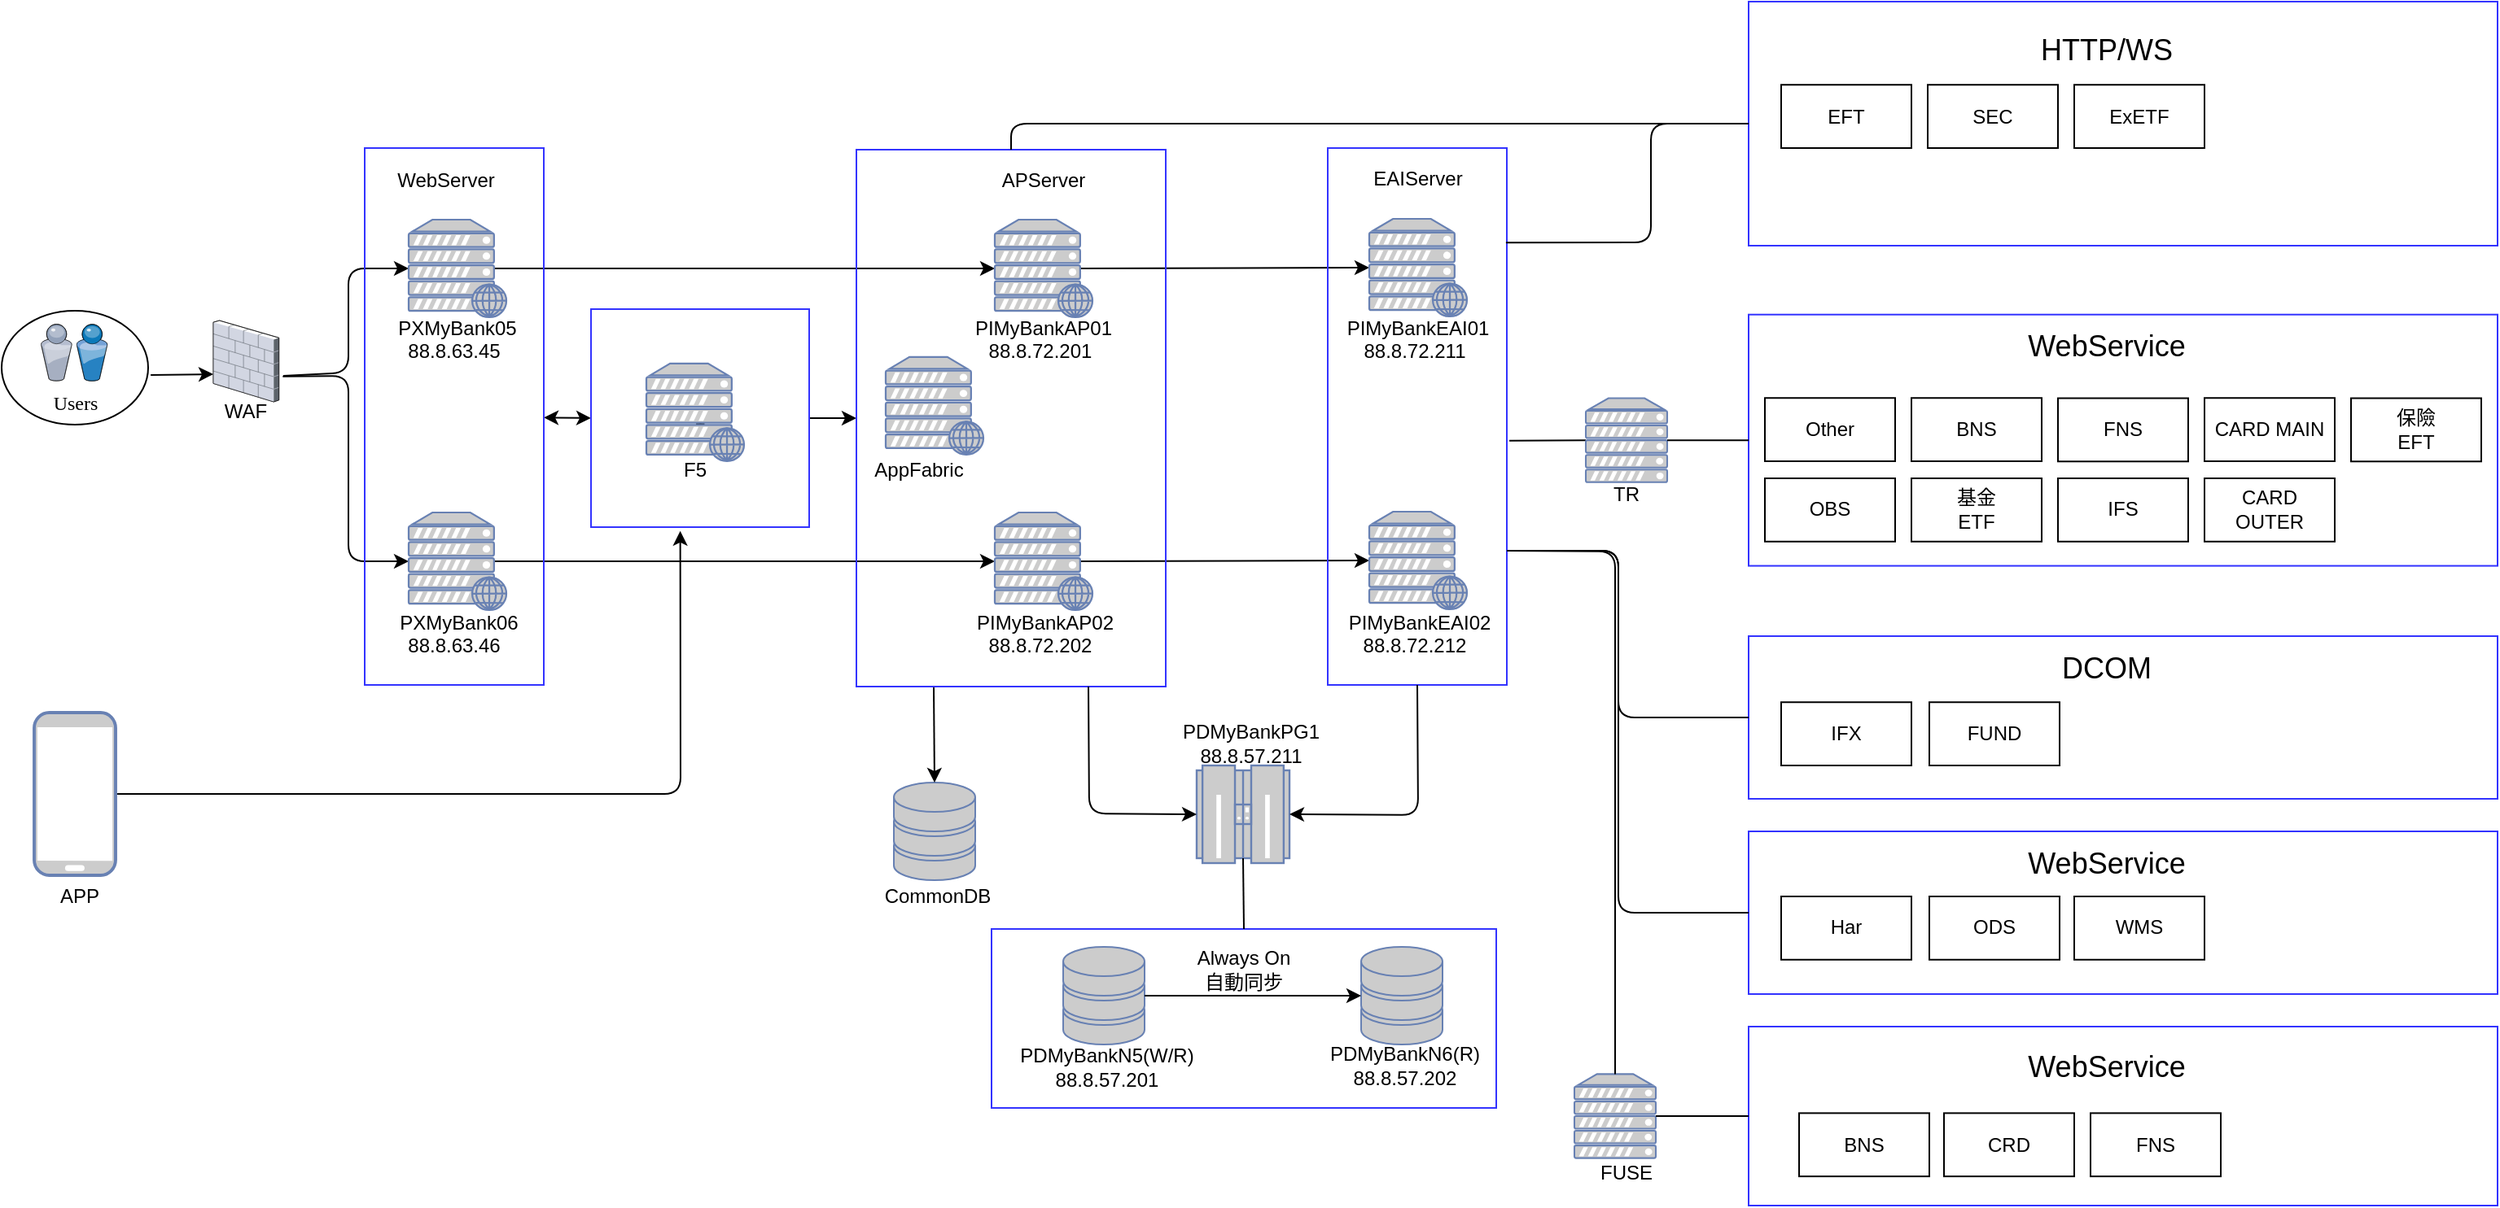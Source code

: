<mxfile version="14.6.13" type="device"><diagram id="ca4-3KPYzPScdb07qk_7" name="架構圖"><mxGraphModel dx="2946" dy="2024" grid="1" gridSize="10" guides="1" tooltips="1" connect="1" arrows="1" fold="1" page="1" pageScale="1" pageWidth="1100" pageHeight="850" background="none" math="0" shadow="0"><root><mxCell id="0"/><mxCell id="1" parent="0"/><mxCell id="9fuYJm-HqFPX96qN4TvZ-7" value="" style="group" parent="1" vertex="1" connectable="0"><mxGeometry x="10" y="-605" width="90" height="70" as="geometry"/></mxCell><mxCell id="9fuYJm-HqFPX96qN4TvZ-1" value="" style="ellipse;whiteSpace=wrap;html=1;rounded=0;shadow=0;comic=0;strokeWidth=1;fontFamily=Verdana;" parent="9fuYJm-HqFPX96qN4TvZ-7" vertex="1"><mxGeometry width="90" height="70" as="geometry"/></mxCell><mxCell id="9fuYJm-HqFPX96qN4TvZ-2" value="Users" style="verticalLabelPosition=bottom;aspect=fixed;html=1;verticalAlign=top;strokeColor=none;shape=mxgraph.citrix.users;rounded=0;shadow=0;comic=0;fontFamily=Verdana;" parent="9fuYJm-HqFPX96qN4TvZ-7" vertex="1"><mxGeometry x="24.085" y="8.298" width="40.88" height="34.859" as="geometry"/></mxCell><mxCell id="EtB4GabZAlz10jmlGx-j-17" value="" style="endArrow=classic;html=1;exitX=1.017;exitY=0.564;exitDx=0;exitDy=0;exitPerimeter=0;" parent="1" source="9fuYJm-HqFPX96qN4TvZ-1" edge="1"><mxGeometry width="50" height="50" relative="1" as="geometry"><mxPoint x="110" y="-564" as="sourcePoint"/><mxPoint x="140" y="-566" as="targetPoint"/></mxGeometry></mxCell><mxCell id="z0o8MMnJ5q1wdeG9V6vi-1" value="" style="endArrow=classic;html=1;entryX=0;entryY=0.5;entryDx=0;entryDy=0;entryPerimeter=0;exitX=1.058;exitY=0.687;exitDx=0;exitDy=0;exitPerimeter=0;" parent="1" edge="1"><mxGeometry width="50" height="50" relative="1" as="geometry"><mxPoint x="182.669" y="-564.65" as="sourcePoint"/><mxPoint x="260" y="-451" as="targetPoint"/><Array as="points"><mxPoint x="223" y="-565"/><mxPoint x="223" y="-495"/><mxPoint x="223" y="-451"/></Array></mxGeometry></mxCell><mxCell id="z0o8MMnJ5q1wdeG9V6vi-2" value="" style="endArrow=classic;html=1;entryX=0;entryY=0.5;entryDx=0;entryDy=0;entryPerimeter=0;" parent="1" target="9fuYJm-HqFPX96qN4TvZ-5" edge="1"><mxGeometry width="50" height="50" relative="1" as="geometry"><mxPoint x="183" y="-565" as="sourcePoint"/><mxPoint x="563" y="-495" as="targetPoint"/><Array as="points"><mxPoint x="223" y="-567"/><mxPoint x="223" y="-631"/></Array></mxGeometry></mxCell><mxCell id="z0o8MMnJ5q1wdeG9V6vi-3" value="" style="endArrow=classic;html=1;exitX=0.88;exitY=0.5;exitDx=0;exitDy=0;exitPerimeter=0;" parent="1" source="9fuYJm-HqFPX96qN4TvZ-5" target="EtB4GabZAlz10jmlGx-j-10" edge="1"><mxGeometry width="50" height="50" relative="1" as="geometry"><mxPoint x="323" y="-633" as="sourcePoint"/><mxPoint x="393" y="-625" as="targetPoint"/></mxGeometry></mxCell><mxCell id="z0o8MMnJ5q1wdeG9V6vi-4" value="" style="endArrow=classic;html=1;exitX=0.88;exitY=0.5;exitDx=0;exitDy=0;exitPerimeter=0;" parent="1" source="9fuYJm-HqFPX96qN4TvZ-6" target="EtB4GabZAlz10jmlGx-j-14" edge="1"><mxGeometry width="50" height="50" relative="1" as="geometry"><mxPoint x="513" y="-477" as="sourcePoint"/><mxPoint x="563" y="-527" as="targetPoint"/></mxGeometry></mxCell><mxCell id="z0o8MMnJ5q1wdeG9V6vi-32" value="" style="group" parent="1" vertex="1" connectable="0"><mxGeometry x="233" y="-705" width="110" height="330" as="geometry"/></mxCell><mxCell id="EtB4GabZAlz10jmlGx-j-4" value="" style="group" parent="z0o8MMnJ5q1wdeG9V6vi-32" vertex="1" connectable="0"><mxGeometry x="12" y="44" width="90" height="95" as="geometry"/></mxCell><mxCell id="9fuYJm-HqFPX96qN4TvZ-5" value="" style="fontColor=#0066CC;verticalAlign=top;verticalLabelPosition=bottom;labelPosition=center;align=center;html=1;outlineConnect=0;fillColor=#CCCCCC;strokeColor=#6881B3;gradientColor=none;gradientDirection=north;strokeWidth=2;shape=mxgraph.networks.web_server;" parent="EtB4GabZAlz10jmlGx-j-4" vertex="1"><mxGeometry x="15" width="60" height="60" as="geometry"/></mxCell><mxCell id="EtB4GabZAlz10jmlGx-j-2" value="PXMyBank05" style="text;html=1;strokeColor=none;fillColor=none;align=center;verticalAlign=middle;whiteSpace=wrap;rounded=0;" parent="EtB4GabZAlz10jmlGx-j-4" vertex="1"><mxGeometry y="57" width="90" height="20" as="geometry"/></mxCell><mxCell id="EtB4GabZAlz10jmlGx-j-3" value="88.8.63.45" style="text;html=1;strokeColor=none;fillColor=none;align=center;verticalAlign=middle;whiteSpace=wrap;rounded=0;" parent="EtB4GabZAlz10jmlGx-j-4" vertex="1"><mxGeometry x="8" y="71" width="70" height="20" as="geometry"/></mxCell><mxCell id="EtB4GabZAlz10jmlGx-j-8" value="" style="group" parent="z0o8MMnJ5q1wdeG9V6vi-32" vertex="1" connectable="0"><mxGeometry x="15" y="224" width="83" height="92" as="geometry"/></mxCell><mxCell id="9fuYJm-HqFPX96qN4TvZ-6" value="" style="fontColor=#0066CC;verticalAlign=top;verticalLabelPosition=bottom;labelPosition=center;align=center;html=1;outlineConnect=0;fillColor=#CCCCCC;strokeColor=#6881B3;gradientColor=none;gradientDirection=north;strokeWidth=2;shape=mxgraph.networks.web_server;" parent="EtB4GabZAlz10jmlGx-j-8" vertex="1"><mxGeometry x="12" width="60" height="60" as="geometry"/></mxCell><mxCell id="EtB4GabZAlz10jmlGx-j-6" value="PXMyBank06" style="text;html=1;strokeColor=none;fillColor=none;align=center;verticalAlign=middle;whiteSpace=wrap;rounded=0;" parent="EtB4GabZAlz10jmlGx-j-8" vertex="1"><mxGeometry x="3" y="58" width="80" height="20" as="geometry"/></mxCell><mxCell id="EtB4GabZAlz10jmlGx-j-7" value="88.8.63.46" style="text;html=1;strokeColor=none;fillColor=none;align=center;verticalAlign=middle;whiteSpace=wrap;rounded=0;" parent="EtB4GabZAlz10jmlGx-j-8" vertex="1"><mxGeometry y="72" width="80" height="20" as="geometry"/></mxCell><mxCell id="z0o8MMnJ5q1wdeG9V6vi-8" value="WebServer" style="text;html=1;strokeColor=none;fillColor=none;align=center;verticalAlign=middle;whiteSpace=wrap;rounded=0;" parent="z0o8MMnJ5q1wdeG9V6vi-32" vertex="1"><mxGeometry x="30" y="10" width="40" height="20" as="geometry"/></mxCell><mxCell id="z0o8MMnJ5q1wdeG9V6vi-38" value="" style="group" parent="1" vertex="1" connectable="0"><mxGeometry x="558" y="-315" width="50" height="80" as="geometry"/></mxCell><mxCell id="z0o8MMnJ5q1wdeG9V6vi-39" value="" style="fontColor=#0066CC;verticalAlign=top;verticalLabelPosition=bottom;labelPosition=center;align=center;html=1;outlineConnect=0;fillColor=#CCCCCC;strokeColor=#6881B3;gradientColor=none;gradientDirection=north;strokeWidth=2;shape=mxgraph.networks.storage;" parent="z0o8MMnJ5q1wdeG9V6vi-38" vertex="1"><mxGeometry width="50" height="60" as="geometry"/></mxCell><mxCell id="z0o8MMnJ5q1wdeG9V6vi-40" value="CommonDB" style="text;html=1;strokeColor=none;fillColor=none;align=center;verticalAlign=middle;whiteSpace=wrap;rounded=0;" parent="z0o8MMnJ5q1wdeG9V6vi-38" vertex="1"><mxGeometry x="7" y="60" width="40" height="20" as="geometry"/></mxCell><mxCell id="z0o8MMnJ5q1wdeG9V6vi-42" value="" style="endArrow=classic;html=1;exitX=0.25;exitY=1;exitDx=0;exitDy=0;entryX=0.5;entryY=0;entryDx=0;entryDy=0;entryPerimeter=0;" parent="1" source="z0o8MMnJ5q1wdeG9V6vi-69" target="z0o8MMnJ5q1wdeG9V6vi-39" edge="1"><mxGeometry width="50" height="50" relative="1" as="geometry"><mxPoint x="622.5" y="-375" as="sourcePoint"/><mxPoint x="685" y="-335" as="targetPoint"/></mxGeometry></mxCell><mxCell id="z0o8MMnJ5q1wdeG9V6vi-55" value="" style="endArrow=classic;html=1;exitX=1;exitY=0.5;exitDx=0;exitDy=0;exitPerimeter=0;entryX=0.409;entryY=1.018;entryDx=0;entryDy=0;entryPerimeter=0;" parent="1" source="z0o8MMnJ5q1wdeG9V6vi-33" target="z0o8MMnJ5q1wdeG9V6vi-53" edge="1"><mxGeometry width="50" height="50" relative="1" as="geometry"><mxPoint x="163" y="-765" as="sourcePoint"/><mxPoint x="543" y="-475" as="targetPoint"/><Array as="points"><mxPoint x="427" y="-308"/></Array></mxGeometry></mxCell><mxCell id="z0o8MMnJ5q1wdeG9V6vi-58" value="" style="endArrow=classic;startArrow=classic;html=1;entryX=0;entryY=0.5;entryDx=0;entryDy=0;" parent="1" source="z0o8MMnJ5q1wdeG9V6vi-7" target="z0o8MMnJ5q1wdeG9V6vi-53" edge="1"><mxGeometry width="50" height="50" relative="1" as="geometry"><mxPoint x="383" y="-715" as="sourcePoint"/><mxPoint x="223" y="-305" as="targetPoint"/></mxGeometry></mxCell><mxCell id="z0o8MMnJ5q1wdeG9V6vi-63" value="" style="group" parent="1" vertex="1" connectable="0"><mxGeometry x="30" y="-358" width="50" height="123" as="geometry"/></mxCell><mxCell id="z0o8MMnJ5q1wdeG9V6vi-33" value="" style="fontColor=#0066CC;verticalAlign=top;verticalLabelPosition=bottom;labelPosition=center;align=center;html=1;outlineConnect=0;fillColor=#CCCCCC;strokeColor=#6881B3;gradientColor=none;gradientDirection=north;strokeWidth=2;shape=mxgraph.networks.mobile;" parent="z0o8MMnJ5q1wdeG9V6vi-63" vertex="1"><mxGeometry width="50" height="100" as="geometry"/></mxCell><mxCell id="z0o8MMnJ5q1wdeG9V6vi-62" value="APP" style="text;html=1;strokeColor=none;fillColor=none;align=center;verticalAlign=middle;whiteSpace=wrap;rounded=0;" parent="z0o8MMnJ5q1wdeG9V6vi-63" vertex="1"><mxGeometry x="8" y="103" width="40" height="20" as="geometry"/></mxCell><mxCell id="z0o8MMnJ5q1wdeG9V6vi-7" value="" style="rounded=0;whiteSpace=wrap;html=1;fillColor=none;strokeColor=#3333FF;" parent="1" vertex="1"><mxGeometry x="233" y="-705" width="110" height="330" as="geometry"/></mxCell><mxCell id="z0o8MMnJ5q1wdeG9V6vi-66" value="" style="endArrow=classic;html=1;exitX=0.88;exitY=0.5;exitDx=0;exitDy=0;exitPerimeter=0;entryX=0;entryY=0.5;entryDx=0;entryDy=0;entryPerimeter=0;" parent="1" source="EtB4GabZAlz10jmlGx-j-10" target="z0o8MMnJ5q1wdeG9V6vi-44" edge="1"><mxGeometry width="50" height="50" relative="1" as="geometry"><mxPoint x="724.96" y="-624.91" as="sourcePoint"/><mxPoint x="835" y="-625" as="targetPoint"/></mxGeometry></mxCell><mxCell id="z0o8MMnJ5q1wdeG9V6vi-68" value="" style="endArrow=classic;html=1;exitX=0.88;exitY=0.5;exitDx=0;exitDy=0;exitPerimeter=0;entryX=0;entryY=0.5;entryDx=0;entryDy=0;entryPerimeter=0;" parent="1" source="EtB4GabZAlz10jmlGx-j-14" target="z0o8MMnJ5q1wdeG9V6vi-48" edge="1"><mxGeometry width="50" height="50" relative="1" as="geometry"><mxPoint x="725" y="-475" as="sourcePoint"/><mxPoint x="775" y="-525" as="targetPoint"/></mxGeometry></mxCell><mxCell id="z0o8MMnJ5q1wdeG9V6vi-72" value="" style="group" parent="1" vertex="1" connectable="0"><mxGeometry x="824.5" y="-705" width="110" height="330" as="geometry"/></mxCell><mxCell id="z0o8MMnJ5q1wdeG9V6vi-43" value="" style="group" parent="z0o8MMnJ5q1wdeG9V6vi-72" vertex="1" connectable="0"><mxGeometry x="10.5" y="43.5" width="90" height="95" as="geometry"/></mxCell><mxCell id="z0o8MMnJ5q1wdeG9V6vi-44" value="" style="fontColor=#0066CC;verticalAlign=top;verticalLabelPosition=bottom;labelPosition=center;align=center;html=1;outlineConnect=0;fillColor=#CCCCCC;strokeColor=#6881B3;gradientColor=none;gradientDirection=north;strokeWidth=2;shape=mxgraph.networks.web_server;" parent="z0o8MMnJ5q1wdeG9V6vi-43" vertex="1"><mxGeometry x="15" width="60" height="60" as="geometry"/></mxCell><mxCell id="z0o8MMnJ5q1wdeG9V6vi-45" value="PIMyBankEAI01" style="text;html=1;strokeColor=none;fillColor=none;align=center;verticalAlign=middle;whiteSpace=wrap;rounded=0;" parent="z0o8MMnJ5q1wdeG9V6vi-43" vertex="1"><mxGeometry y="57" width="90" height="20" as="geometry"/></mxCell><mxCell id="z0o8MMnJ5q1wdeG9V6vi-46" value="88.8.72.211" style="text;html=1;strokeColor=none;fillColor=none;align=center;verticalAlign=middle;whiteSpace=wrap;rounded=0;" parent="z0o8MMnJ5q1wdeG9V6vi-43" vertex="1"><mxGeometry x="8" y="71" width="70" height="20" as="geometry"/></mxCell><mxCell id="z0o8MMnJ5q1wdeG9V6vi-47" value="" style="group" parent="z0o8MMnJ5q1wdeG9V6vi-72" vertex="1" connectable="0"><mxGeometry x="13.5" y="223.5" width="83" height="92" as="geometry"/></mxCell><mxCell id="z0o8MMnJ5q1wdeG9V6vi-48" value="" style="fontColor=#0066CC;verticalAlign=top;verticalLabelPosition=bottom;labelPosition=center;align=center;html=1;outlineConnect=0;fillColor=#CCCCCC;strokeColor=#6881B3;gradientColor=none;gradientDirection=north;strokeWidth=2;shape=mxgraph.networks.web_server;" parent="z0o8MMnJ5q1wdeG9V6vi-47" vertex="1"><mxGeometry x="12" width="60" height="60" as="geometry"/></mxCell><mxCell id="z0o8MMnJ5q1wdeG9V6vi-49" value="PIMyBankEAI02" style="text;html=1;strokeColor=none;fillColor=none;align=center;verticalAlign=middle;whiteSpace=wrap;rounded=0;" parent="z0o8MMnJ5q1wdeG9V6vi-47" vertex="1"><mxGeometry x="3" y="58" width="80" height="20" as="geometry"/></mxCell><mxCell id="z0o8MMnJ5q1wdeG9V6vi-50" value="88.8.72.212" style="text;html=1;strokeColor=none;fillColor=none;align=center;verticalAlign=middle;whiteSpace=wrap;rounded=0;" parent="z0o8MMnJ5q1wdeG9V6vi-47" vertex="1"><mxGeometry y="72" width="80" height="20" as="geometry"/></mxCell><mxCell id="z0o8MMnJ5q1wdeG9V6vi-52" value="EAIServer" style="text;html=1;strokeColor=none;fillColor=none;align=center;verticalAlign=middle;whiteSpace=wrap;rounded=0;" parent="z0o8MMnJ5q1wdeG9V6vi-72" vertex="1"><mxGeometry x="35" y="8.5" width="40" height="20" as="geometry"/></mxCell><mxCell id="z0o8MMnJ5q1wdeG9V6vi-71" value="" style="rounded=0;whiteSpace=wrap;html=1;strokeColor=#3333FF;fillColor=none;" parent="z0o8MMnJ5q1wdeG9V6vi-72" vertex="1"><mxGeometry width="110" height="330" as="geometry"/></mxCell><mxCell id="z0o8MMnJ5q1wdeG9V6vi-76" value="" style="group" parent="1" vertex="1" connectable="0"><mxGeometry x="140" y="-599" width="40.33" height="66" as="geometry"/></mxCell><mxCell id="z0o8MMnJ5q1wdeG9V6vi-75" value="" style="verticalLabelPosition=bottom;aspect=fixed;html=1;verticalAlign=top;strokeColor=none;align=center;outlineConnect=0;shape=mxgraph.citrix.firewall;fillColor=none;" parent="z0o8MMnJ5q1wdeG9V6vi-76" vertex="1"><mxGeometry width="40.33" height="50" as="geometry"/></mxCell><mxCell id="EtB4GabZAlz10jmlGx-j-1" value="WAF" style="text;html=1;strokeColor=none;fillColor=none;align=center;verticalAlign=middle;whiteSpace=wrap;rounded=0;" parent="z0o8MMnJ5q1wdeG9V6vi-76" vertex="1"><mxGeometry x="0.33" y="46" width="40" height="20" as="geometry"/></mxCell><mxCell id="z0o8MMnJ5q1wdeG9V6vi-77" value="" style="endArrow=classic;html=1;exitX=1;exitY=0.5;exitDx=0;exitDy=0;entryX=0;entryY=0.5;entryDx=0;entryDy=0;" parent="1" source="z0o8MMnJ5q1wdeG9V6vi-53" target="z0o8MMnJ5q1wdeG9V6vi-69" edge="1"><mxGeometry width="50" height="50" relative="1" as="geometry"><mxPoint x="546" y="-540" as="sourcePoint"/><mxPoint x="442" y="-295" as="targetPoint"/></mxGeometry></mxCell><mxCell id="EtB4GabZAlz10jmlGx-j-9" value="" style="group" parent="1" vertex="1" connectable="0"><mxGeometry x="605" y="-661" width="90" height="95" as="geometry"/></mxCell><mxCell id="EtB4GabZAlz10jmlGx-j-10" value="" style="fontColor=#0066CC;verticalAlign=top;verticalLabelPosition=bottom;labelPosition=center;align=center;html=1;outlineConnect=0;fillColor=#CCCCCC;strokeColor=#6881B3;gradientColor=none;gradientDirection=north;strokeWidth=2;shape=mxgraph.networks.web_server;" parent="EtB4GabZAlz10jmlGx-j-9" vertex="1"><mxGeometry x="15" width="60" height="60" as="geometry"/></mxCell><mxCell id="EtB4GabZAlz10jmlGx-j-11" value="PIMyBankAP01&lt;br&gt;" style="text;html=1;strokeColor=none;fillColor=none;align=center;verticalAlign=middle;whiteSpace=wrap;rounded=0;" parent="EtB4GabZAlz10jmlGx-j-9" vertex="1"><mxGeometry y="57" width="90" height="20" as="geometry"/></mxCell><mxCell id="EtB4GabZAlz10jmlGx-j-12" value="88.8.72.201" style="text;html=1;strokeColor=none;fillColor=none;align=center;verticalAlign=middle;whiteSpace=wrap;rounded=0;" parent="EtB4GabZAlz10jmlGx-j-9" vertex="1"><mxGeometry x="8" y="71" width="70" height="20" as="geometry"/></mxCell><mxCell id="EtB4GabZAlz10jmlGx-j-13" value="" style="group" parent="1" vertex="1" connectable="0"><mxGeometry x="608" y="-481" width="83" height="92" as="geometry"/></mxCell><mxCell id="EtB4GabZAlz10jmlGx-j-14" value="" style="fontColor=#0066CC;verticalAlign=top;verticalLabelPosition=bottom;labelPosition=center;align=center;html=1;outlineConnect=0;fillColor=#CCCCCC;strokeColor=#6881B3;gradientColor=none;gradientDirection=north;strokeWidth=2;shape=mxgraph.networks.web_server;" parent="EtB4GabZAlz10jmlGx-j-13" vertex="1"><mxGeometry x="12" width="60" height="60" as="geometry"/></mxCell><mxCell id="EtB4GabZAlz10jmlGx-j-15" value="PIMyBankAP02" style="text;html=1;strokeColor=none;fillColor=none;align=center;verticalAlign=middle;whiteSpace=wrap;rounded=0;" parent="EtB4GabZAlz10jmlGx-j-13" vertex="1"><mxGeometry x="3" y="58" width="80" height="20" as="geometry"/></mxCell><mxCell id="EtB4GabZAlz10jmlGx-j-16" value="88.8.72.202" style="text;html=1;strokeColor=none;fillColor=none;align=center;verticalAlign=middle;whiteSpace=wrap;rounded=0;" parent="EtB4GabZAlz10jmlGx-j-13" vertex="1"><mxGeometry y="72" width="80" height="20" as="geometry"/></mxCell><mxCell id="z0o8MMnJ5q1wdeG9V6vi-10" value="APServer" style="text;html=1;strokeColor=none;fillColor=none;align=center;verticalAlign=middle;whiteSpace=wrap;rounded=0;" parent="1" vertex="1"><mxGeometry x="629.5" y="-695" width="40" height="20" as="geometry"/></mxCell><mxCell id="z0o8MMnJ5q1wdeG9V6vi-69" value="" style="rounded=0;whiteSpace=wrap;html=1;strokeColor=#3333FF;fillColor=none;" parent="1" vertex="1"><mxGeometry x="535" y="-704" width="190" height="330" as="geometry"/></mxCell><mxCell id="z0o8MMnJ5q1wdeG9V6vi-6" value="F5" style="text;html=1;strokeColor=none;fillColor=none;align=center;verticalAlign=middle;whiteSpace=wrap;rounded=0;" parent="1" vertex="1"><mxGeometry x="416" y="-516.62" width="40" height="20" as="geometry"/></mxCell><mxCell id="z0o8MMnJ5q1wdeG9V6vi-28" value="" style="fontColor=#0066CC;verticalAlign=top;verticalLabelPosition=bottom;labelPosition=center;align=center;html=1;outlineConnect=0;fillColor=#CCCCCC;strokeColor=#6881B3;gradientColor=none;gradientDirection=north;strokeWidth=2;shape=mxgraph.networks.web_server;" parent="1" vertex="1"><mxGeometry x="553" y="-576.62" width="60" height="60" as="geometry"/></mxCell><mxCell id="z0o8MMnJ5q1wdeG9V6vi-29" value="AppFabric" style="text;html=1;strokeColor=none;fillColor=none;align=center;verticalAlign=middle;whiteSpace=wrap;rounded=0;" parent="1" vertex="1"><mxGeometry x="542" y="-512.62" width="63" height="12" as="geometry"/></mxCell><mxCell id="z0o8MMnJ5q1wdeG9V6vi-53" value="1" style="whiteSpace=wrap;html=1;aspect=fixed;strokeColor=#3333FF;fillColor=none;" parent="1" vertex="1"><mxGeometry x="372" y="-606" width="134" height="134" as="geometry"/></mxCell><mxCell id="z0o8MMnJ5q1wdeG9V6vi-87" value="" style="fontColor=#0066CC;verticalAlign=top;verticalLabelPosition=bottom;labelPosition=center;align=center;html=1;outlineConnect=0;fillColor=#CCCCCC;strokeColor=#6881B3;gradientColor=none;gradientDirection=north;strokeWidth=2;shape=mxgraph.networks.web_server;" parent="1" vertex="1"><mxGeometry x="406" y="-572.62" width="60" height="60" as="geometry"/></mxCell><mxCell id="z0o8MMnJ5q1wdeG9V6vi-90" value="" style="fontColor=#0066CC;verticalAlign=top;verticalLabelPosition=bottom;labelPosition=center;align=center;html=1;outlineConnect=0;fillColor=#CCCCCC;strokeColor=#6881B3;gradientColor=none;gradientDirection=north;strokeWidth=2;shape=mxgraph.networks.mainframe;" parent="1" vertex="1"><mxGeometry x="744" y="-325.5" width="57" height="60" as="geometry"/></mxCell><mxCell id="z0o8MMnJ5q1wdeG9V6vi-91" value="" style="endArrow=classic;html=1;exitX=0.75;exitY=1;exitDx=0;exitDy=0;entryX=0;entryY=0.5;entryDx=0;entryDy=0;entryPerimeter=0;" parent="1" source="z0o8MMnJ5q1wdeG9V6vi-69" target="z0o8MMnJ5q1wdeG9V6vi-90" edge="1"><mxGeometry width="50" height="50" relative="1" as="geometry"><mxPoint x="772" y="-265" as="sourcePoint"/><mxPoint x="822" y="-315" as="targetPoint"/><Array as="points"><mxPoint x="678" y="-296"/></Array></mxGeometry></mxCell><mxCell id="z0o8MMnJ5q1wdeG9V6vi-94" value="PDMyBankPG1&lt;br&gt;88.8.57.211" style="text;html=1;strokeColor=none;fillColor=none;align=center;verticalAlign=middle;whiteSpace=wrap;rounded=0;" parent="1" vertex="1"><mxGeometry x="744" y="-349" width="67" height="20" as="geometry"/></mxCell><mxCell id="z0o8MMnJ5q1wdeG9V6vi-95" value="" style="endArrow=classic;html=1;exitX=0.5;exitY=1;exitDx=0;exitDy=0;entryX=1;entryY=0.5;entryDx=0;entryDy=0;entryPerimeter=0;" parent="1" source="z0o8MMnJ5q1wdeG9V6vi-71" target="z0o8MMnJ5q1wdeG9V6vi-90" edge="1"><mxGeometry width="50" height="50" relative="1" as="geometry"><mxPoint x="892" y="-255" as="sourcePoint"/><mxPoint x="942" y="-305" as="targetPoint"/><Array as="points"><mxPoint x="880" y="-295"/></Array></mxGeometry></mxCell><mxCell id="z0o8MMnJ5q1wdeG9V6vi-101" value="" style="group" parent="1" vertex="1" connectable="0"><mxGeometry x="618" y="-225" width="310" height="110" as="geometry"/></mxCell><mxCell id="z0o8MMnJ5q1wdeG9V6vi-83" value="" style="fontColor=#0066CC;verticalAlign=top;verticalLabelPosition=bottom;labelPosition=center;align=center;html=1;outlineConnect=0;fillColor=#CCCCCC;strokeColor=#6881B3;gradientColor=none;gradientDirection=north;strokeWidth=2;shape=mxgraph.networks.storage;" parent="z0o8MMnJ5q1wdeG9V6vi-101" vertex="1"><mxGeometry x="44" y="11" width="50" height="60" as="geometry"/></mxCell><mxCell id="z0o8MMnJ5q1wdeG9V6vi-84" value="PDMyBankN5(W/R)&lt;br&gt;88.8.57.201" style="text;html=1;strokeColor=none;fillColor=none;align=center;verticalAlign=middle;whiteSpace=wrap;rounded=0;" parent="z0o8MMnJ5q1wdeG9V6vi-101" vertex="1"><mxGeometry x="51" y="75" width="40" height="20" as="geometry"/></mxCell><mxCell id="z0o8MMnJ5q1wdeG9V6vi-85" value="" style="fontColor=#0066CC;verticalAlign=top;verticalLabelPosition=bottom;labelPosition=center;align=center;html=1;outlineConnect=0;fillColor=#CCCCCC;strokeColor=#6881B3;gradientColor=none;gradientDirection=north;strokeWidth=2;shape=mxgraph.networks.storage;" parent="z0o8MMnJ5q1wdeG9V6vi-101" vertex="1"><mxGeometry x="227" y="11" width="50" height="60" as="geometry"/></mxCell><mxCell id="z0o8MMnJ5q1wdeG9V6vi-86" value="PDMyBankN6(R)&lt;br&gt;88.8.57.202" style="text;html=1;strokeColor=none;fillColor=none;align=center;verticalAlign=middle;whiteSpace=wrap;rounded=0;" parent="z0o8MMnJ5q1wdeG9V6vi-101" vertex="1"><mxGeometry x="234" y="74" width="40" height="20" as="geometry"/></mxCell><mxCell id="z0o8MMnJ5q1wdeG9V6vi-98" value="" style="endArrow=classic;html=1;entryX=0;entryY=0.5;entryDx=0;entryDy=0;entryPerimeter=0;exitX=1;exitY=0.5;exitDx=0;exitDy=0;exitPerimeter=0;" parent="z0o8MMnJ5q1wdeG9V6vi-101" source="z0o8MMnJ5q1wdeG9V6vi-83" target="z0o8MMnJ5q1wdeG9V6vi-85" edge="1"><mxGeometry width="50" height="50" relative="1" as="geometry"><mxPoint x="-51" y="110" as="sourcePoint"/><mxPoint x="-1" y="60" as="targetPoint"/></mxGeometry></mxCell><mxCell id="z0o8MMnJ5q1wdeG9V6vi-99" value="Always On&lt;br&gt;自動同步" style="text;html=1;strokeColor=none;fillColor=none;align=center;verticalAlign=middle;whiteSpace=wrap;rounded=0;" parent="z0o8MMnJ5q1wdeG9V6vi-101" vertex="1"><mxGeometry x="114.5" y="15" width="80" height="20" as="geometry"/></mxCell><mxCell id="z0o8MMnJ5q1wdeG9V6vi-100" value="" style="rounded=0;whiteSpace=wrap;html=1;strokeColor=#3333FF;fillColor=none;" parent="z0o8MMnJ5q1wdeG9V6vi-101" vertex="1"><mxGeometry width="310" height="110" as="geometry"/></mxCell><mxCell id="z0o8MMnJ5q1wdeG9V6vi-102" value="" style="endArrow=none;html=1;entryX=0.5;entryY=0.95;entryDx=0;entryDy=0;entryPerimeter=0;exitX=0.5;exitY=0;exitDx=0;exitDy=0;" parent="1" source="z0o8MMnJ5q1wdeG9V6vi-100" target="z0o8MMnJ5q1wdeG9V6vi-90" edge="1"><mxGeometry width="50" height="50" relative="1" as="geometry"><mxPoint x="682" y="-225" as="sourcePoint"/><mxPoint x="732" y="-275" as="targetPoint"/></mxGeometry></mxCell><mxCell id="z0o8MMnJ5q1wdeG9V6vi-107" value="" style="endArrow=none;html=1;exitX=1.014;exitY=0.545;exitDx=0;exitDy=0;exitPerimeter=0;" parent="1" source="z0o8MMnJ5q1wdeG9V6vi-71" target="z0o8MMnJ5q1wdeG9V6vi-103" edge="1"><mxGeometry width="50" height="50" relative="1" as="geometry"><mxPoint x="953" y="-505" as="sourcePoint"/><mxPoint x="983" y="-455" as="targetPoint"/></mxGeometry></mxCell><mxCell id="z0o8MMnJ5q1wdeG9V6vi-108" value="" style="group" parent="1" vertex="1" connectable="0"><mxGeometry x="983" y="-551.24" width="50" height="69.24" as="geometry"/></mxCell><mxCell id="z0o8MMnJ5q1wdeG9V6vi-103" value="" style="fontColor=#0066CC;verticalAlign=top;verticalLabelPosition=bottom;labelPosition=center;align=center;html=1;outlineConnect=0;fillColor=#CCCCCC;strokeColor=#6881B3;gradientColor=none;gradientDirection=north;strokeWidth=2;shape=mxgraph.networks.server;" parent="z0o8MMnJ5q1wdeG9V6vi-108" vertex="1"><mxGeometry width="50" height="51.62" as="geometry"/></mxCell><mxCell id="z0o8MMnJ5q1wdeG9V6vi-106" value="TR" style="text;html=1;strokeColor=none;fillColor=none;align=center;verticalAlign=middle;whiteSpace=wrap;rounded=0;" parent="z0o8MMnJ5q1wdeG9V6vi-108" vertex="1"><mxGeometry x="5" y="49.24" width="40" height="20" as="geometry"/></mxCell><mxCell id="z0o8MMnJ5q1wdeG9V6vi-109" value="" style="rounded=0;whiteSpace=wrap;html=1;strokeColor=#3333FF;fillColor=none;" parent="1" vertex="1"><mxGeometry x="1083" y="-602.64" width="460" height="154.43" as="geometry"/></mxCell><mxCell id="z0o8MMnJ5q1wdeG9V6vi-110" value="" style="endArrow=none;html=1;exitX=1;exitY=0.5;exitDx=0;exitDy=0;exitPerimeter=0;entryX=0;entryY=0.5;entryDx=0;entryDy=0;" parent="1" source="z0o8MMnJ5q1wdeG9V6vi-103" target="z0o8MMnJ5q1wdeG9V6vi-109" edge="1"><mxGeometry width="50" height="50" relative="1" as="geometry"><mxPoint x="1043" y="-389" as="sourcePoint"/><mxPoint x="1093" y="-439" as="targetPoint"/></mxGeometry></mxCell><mxCell id="z0o8MMnJ5q1wdeG9V6vi-111" value="WebService" style="text;html=1;strokeColor=none;fillColor=none;align=center;verticalAlign=middle;whiteSpace=wrap;rounded=0;fontSize=18;" parent="1" vertex="1"><mxGeometry x="1253" y="-592.62" width="100" height="20" as="geometry"/></mxCell><mxCell id="z0o8MMnJ5q1wdeG9V6vi-112" value="" style="rounded=0;whiteSpace=wrap;html=1;strokeColor=#3333FF;fillColor=none;" parent="1" vertex="1"><mxGeometry x="1083" y="-405" width="460" height="100" as="geometry"/></mxCell><mxCell id="z0o8MMnJ5q1wdeG9V6vi-113" value="DCOM" style="text;html=1;strokeColor=none;fillColor=none;align=center;verticalAlign=middle;whiteSpace=wrap;rounded=0;fontSize=18;" parent="1" vertex="1"><mxGeometry x="1253" y="-395" width="100" height="20" as="geometry"/></mxCell><mxCell id="z0o8MMnJ5q1wdeG9V6vi-114" value="" style="endArrow=none;html=1;fontSize=18;exitX=1;exitY=0.75;exitDx=0;exitDy=0;entryX=0;entryY=0.5;entryDx=0;entryDy=0;edgeStyle=orthogonalEdgeStyle;rounded=1;" parent="1" source="z0o8MMnJ5q1wdeG9V6vi-71" target="z0o8MMnJ5q1wdeG9V6vi-112" edge="1"><mxGeometry width="50" height="50" relative="1" as="geometry"><mxPoint x="963" y="-305" as="sourcePoint"/><mxPoint x="1013" y="-355" as="targetPoint"/><Array as="points"><mxPoint x="1003" y="-457"/><mxPoint x="1003" y="-355"/></Array></mxGeometry></mxCell><mxCell id="z0o8MMnJ5q1wdeG9V6vi-115" value="" style="rounded=0;whiteSpace=wrap;html=1;strokeColor=#3333FF;fillColor=none;" parent="1" vertex="1"><mxGeometry x="1083" y="-285" width="460" height="100" as="geometry"/></mxCell><mxCell id="z0o8MMnJ5q1wdeG9V6vi-116" value="WebService" style="text;html=1;strokeColor=none;fillColor=none;align=center;verticalAlign=middle;whiteSpace=wrap;rounded=0;fontSize=18;" parent="1" vertex="1"><mxGeometry x="1253" y="-275" width="100" height="20" as="geometry"/></mxCell><mxCell id="z0o8MMnJ5q1wdeG9V6vi-117" value="" style="endArrow=none;html=1;fontSize=18;exitX=1;exitY=0.75;exitDx=0;exitDy=0;entryX=0;entryY=0.5;entryDx=0;entryDy=0;edgeStyle=orthogonalEdgeStyle;" parent="1" source="z0o8MMnJ5q1wdeG9V6vi-71" target="z0o8MMnJ5q1wdeG9V6vi-115" edge="1"><mxGeometry width="50" height="50" relative="1" as="geometry"><mxPoint x="1013" y="-175" as="sourcePoint"/><mxPoint x="1063" y="-225" as="targetPoint"/><Array as="points"><mxPoint x="1003" y="-457"/><mxPoint x="1003" y="-235"/></Array></mxGeometry></mxCell><mxCell id="z0o8MMnJ5q1wdeG9V6vi-118" value="" style="rounded=0;whiteSpace=wrap;html=1;strokeColor=#3333FF;fillColor=none;" parent="1" vertex="1"><mxGeometry x="1083" y="-795" width="460" height="150" as="geometry"/></mxCell><mxCell id="z0o8MMnJ5q1wdeG9V6vi-119" value="HTTP/WS" style="text;html=1;strokeColor=none;fillColor=none;align=center;verticalAlign=middle;whiteSpace=wrap;rounded=0;fontSize=18;" parent="1" vertex="1"><mxGeometry x="1223" y="-775" width="160" height="20" as="geometry"/></mxCell><mxCell id="z0o8MMnJ5q1wdeG9V6vi-120" value="" style="endArrow=none;html=1;fontSize=18;exitX=0.5;exitY=0;exitDx=0;exitDy=0;entryX=0;entryY=0.5;entryDx=0;entryDy=0;" parent="1" source="z0o8MMnJ5q1wdeG9V6vi-69" target="z0o8MMnJ5q1wdeG9V6vi-118" edge="1"><mxGeometry width="50" height="50" relative="1" as="geometry"><mxPoint x="633" y="-815" as="sourcePoint"/><mxPoint x="683" y="-865" as="targetPoint"/><Array as="points"><mxPoint x="630" y="-720"/></Array></mxGeometry></mxCell><mxCell id="z0o8MMnJ5q1wdeG9V6vi-121" value="" style="endArrow=none;html=1;fontSize=18;exitX=0.995;exitY=0.176;exitDx=0;exitDy=0;exitPerimeter=0;entryX=0;entryY=0.5;entryDx=0;entryDy=0;" parent="1" source="z0o8MMnJ5q1wdeG9V6vi-71" target="z0o8MMnJ5q1wdeG9V6vi-118" edge="1"><mxGeometry width="50" height="50" relative="1" as="geometry"><mxPoint x="993" y="-615" as="sourcePoint"/><mxPoint x="1043" y="-675" as="targetPoint"/><Array as="points"><mxPoint x="1023" y="-647"/><mxPoint x="1023" y="-720"/></Array></mxGeometry></mxCell><mxCell id="g6wEA-U3UGHdNdhGlmkA-1" value="" style="group" parent="1" vertex="1" connectable="0"><mxGeometry x="963" y="-144.62" width="50" height="69.24" as="geometry"/></mxCell><mxCell id="g6wEA-U3UGHdNdhGlmkA-2" value="" style="fontColor=#0066CC;verticalAlign=top;verticalLabelPosition=bottom;labelPosition=center;align=center;html=1;outlineConnect=0;fillColor=#CCCCCC;strokeColor=#6881B3;gradientColor=none;gradientDirection=north;strokeWidth=2;shape=mxgraph.networks.server;" parent="g6wEA-U3UGHdNdhGlmkA-1" vertex="1"><mxGeometry x="13" y="8.81" width="50" height="51.62" as="geometry"/></mxCell><mxCell id="g6wEA-U3UGHdNdhGlmkA-6" value="" style="endArrow=none;html=1;exitX=1;exitY=0.75;exitDx=0;exitDy=0;edgeStyle=orthogonalEdgeStyle;entryX=0.5;entryY=0;entryDx=0;entryDy=0;entryPerimeter=0;" parent="1" target="g6wEA-U3UGHdNdhGlmkA-2" edge="1"><mxGeometry width="50" height="50" relative="1" as="geometry"><mxPoint x="934.5" y="-457.5" as="sourcePoint"/><mxPoint x="1003" y="50" as="targetPoint"/></mxGeometry></mxCell><mxCell id="g6wEA-U3UGHdNdhGlmkA-8" value="" style="rounded=0;whiteSpace=wrap;html=1;strokeColor=#3333FF;fillColor=none;" parent="1" vertex="1"><mxGeometry x="1083" y="-165" width="460" height="110" as="geometry"/></mxCell><mxCell id="g6wEA-U3UGHdNdhGlmkA-9" value="" style="endArrow=none;html=1;entryX=1;entryY=0.5;entryDx=0;entryDy=0;entryPerimeter=0;exitX=0;exitY=0.5;exitDx=0;exitDy=0;" parent="1" source="g6wEA-U3UGHdNdhGlmkA-8" target="g6wEA-U3UGHdNdhGlmkA-2" edge="1"><mxGeometry width="50" height="50" relative="1" as="geometry"><mxPoint x="1083" y="79" as="sourcePoint"/><mxPoint x="1073" y="5" as="targetPoint"/></mxGeometry></mxCell><mxCell id="g6wEA-U3UGHdNdhGlmkA-3" value="FUSE" style="text;html=1;strokeColor=none;fillColor=none;align=center;verticalAlign=middle;whiteSpace=wrap;rounded=0;" parent="1" vertex="1"><mxGeometry x="988" y="-85.0" width="40" height="20" as="geometry"/></mxCell><mxCell id="Nrnu60Dz2IEQRsiB7HmH-11" value="&lt;span&gt;Other&lt;/span&gt;" style="rounded=0;whiteSpace=wrap;html=1;" parent="1" vertex="1"><mxGeometry x="1093" y="-551.38" width="80" height="38.88" as="geometry"/></mxCell><mxCell id="Nrnu60Dz2IEQRsiB7HmH-12" value="BNS" style="rounded=0;whiteSpace=wrap;html=1;" parent="1" vertex="1"><mxGeometry x="1183" y="-551.38" width="80" height="38.88" as="geometry"/></mxCell><mxCell id="Nrnu60Dz2IEQRsiB7HmH-13" value="FNS" style="rounded=0;whiteSpace=wrap;html=1;" parent="1" vertex="1"><mxGeometry x="1273" y="-551.24" width="80" height="38.88" as="geometry"/></mxCell><mxCell id="Nrnu60Dz2IEQRsiB7HmH-14" value="CARD MAIN" style="rounded=0;whiteSpace=wrap;html=1;" parent="1" vertex="1"><mxGeometry x="1363" y="-551.38" width="80" height="38.88" as="geometry"/></mxCell><mxCell id="Nrnu60Dz2IEQRsiB7HmH-15" value="CARD OUTER" style="rounded=0;whiteSpace=wrap;html=1;" parent="1" vertex="1"><mxGeometry x="1363" y="-502" width="80" height="38.88" as="geometry"/></mxCell><mxCell id="Nrnu60Dz2IEQRsiB7HmH-16" value="IFS" style="rounded=0;whiteSpace=wrap;html=1;" parent="1" vertex="1"><mxGeometry x="1273" y="-502" width="80" height="38.88" as="geometry"/></mxCell><mxCell id="Nrnu60Dz2IEQRsiB7HmH-17" value="基金&lt;br&gt;ETF" style="rounded=0;whiteSpace=wrap;html=1;" parent="1" vertex="1"><mxGeometry x="1183" y="-502" width="80" height="38.88" as="geometry"/></mxCell><mxCell id="Nrnu60Dz2IEQRsiB7HmH-18" value="OBS" style="rounded=0;whiteSpace=wrap;html=1;" parent="1" vertex="1"><mxGeometry x="1093" y="-502" width="80" height="38.88" as="geometry"/></mxCell><mxCell id="Nrnu60Dz2IEQRsiB7HmH-19" value="保險&lt;br&gt;EFT" style="rounded=0;whiteSpace=wrap;html=1;" parent="1" vertex="1"><mxGeometry x="1453" y="-551.24" width="80" height="38.88" as="geometry"/></mxCell><mxCell id="Nrnu60Dz2IEQRsiB7HmH-20" value="IFX" style="rounded=0;whiteSpace=wrap;html=1;" parent="1" vertex="1"><mxGeometry x="1103" y="-364.38" width="80" height="38.88" as="geometry"/></mxCell><mxCell id="Nrnu60Dz2IEQRsiB7HmH-21" value="FUND" style="rounded=0;whiteSpace=wrap;html=1;" parent="1" vertex="1"><mxGeometry x="1194" y="-364.38" width="80" height="38.88" as="geometry"/></mxCell><mxCell id="Nrnu60Dz2IEQRsiB7HmH-23" value="Har" style="rounded=0;whiteSpace=wrap;html=1;" parent="1" vertex="1"><mxGeometry x="1103" y="-245" width="80" height="38.88" as="geometry"/></mxCell><mxCell id="Nrnu60Dz2IEQRsiB7HmH-24" value="ODS" style="rounded=0;whiteSpace=wrap;html=1;" parent="1" vertex="1"><mxGeometry x="1194" y="-245" width="80" height="38.88" as="geometry"/></mxCell><mxCell id="Nrnu60Dz2IEQRsiB7HmH-25" value="WMS" style="rounded=0;whiteSpace=wrap;html=1;" parent="1" vertex="1"><mxGeometry x="1283" y="-245" width="80" height="38.88" as="geometry"/></mxCell><mxCell id="Nrnu60Dz2IEQRsiB7HmH-26" value="BNS" style="rounded=0;whiteSpace=wrap;html=1;" parent="1" vertex="1"><mxGeometry x="1114" y="-111.81" width="80" height="38.88" as="geometry"/></mxCell><mxCell id="Nrnu60Dz2IEQRsiB7HmH-27" value="WebService" style="text;html=1;strokeColor=none;fillColor=none;align=center;verticalAlign=middle;whiteSpace=wrap;rounded=0;fontSize=18;" parent="1" vertex="1"><mxGeometry x="1253" y="-149.62" width="100" height="20" as="geometry"/></mxCell><mxCell id="Nrnu60Dz2IEQRsiB7HmH-28" value="CRD" style="rounded=0;whiteSpace=wrap;html=1;" parent="1" vertex="1"><mxGeometry x="1203" y="-111.81" width="80" height="38.88" as="geometry"/></mxCell><mxCell id="Nrnu60Dz2IEQRsiB7HmH-29" value="FNS" style="rounded=0;whiteSpace=wrap;html=1;" parent="1" vertex="1"><mxGeometry x="1293" y="-111.81" width="80" height="38.88" as="geometry"/></mxCell><mxCell id="Nrnu60Dz2IEQRsiB7HmH-30" value="EFT" style="rounded=0;whiteSpace=wrap;html=1;" parent="1" vertex="1"><mxGeometry x="1103" y="-743.88" width="80" height="38.88" as="geometry"/></mxCell><mxCell id="Nrnu60Dz2IEQRsiB7HmH-31" value="ExETF" style="rounded=0;whiteSpace=wrap;html=1;" parent="1" vertex="1"><mxGeometry x="1283" y="-743.88" width="80" height="38.88" as="geometry"/></mxCell><mxCell id="Nrnu60Dz2IEQRsiB7HmH-32" value="SEC" style="rounded=0;whiteSpace=wrap;html=1;" parent="1" vertex="1"><mxGeometry x="1193" y="-743.88" width="80" height="38.88" as="geometry"/></mxCell></root></mxGraphModel></diagram></mxfile>